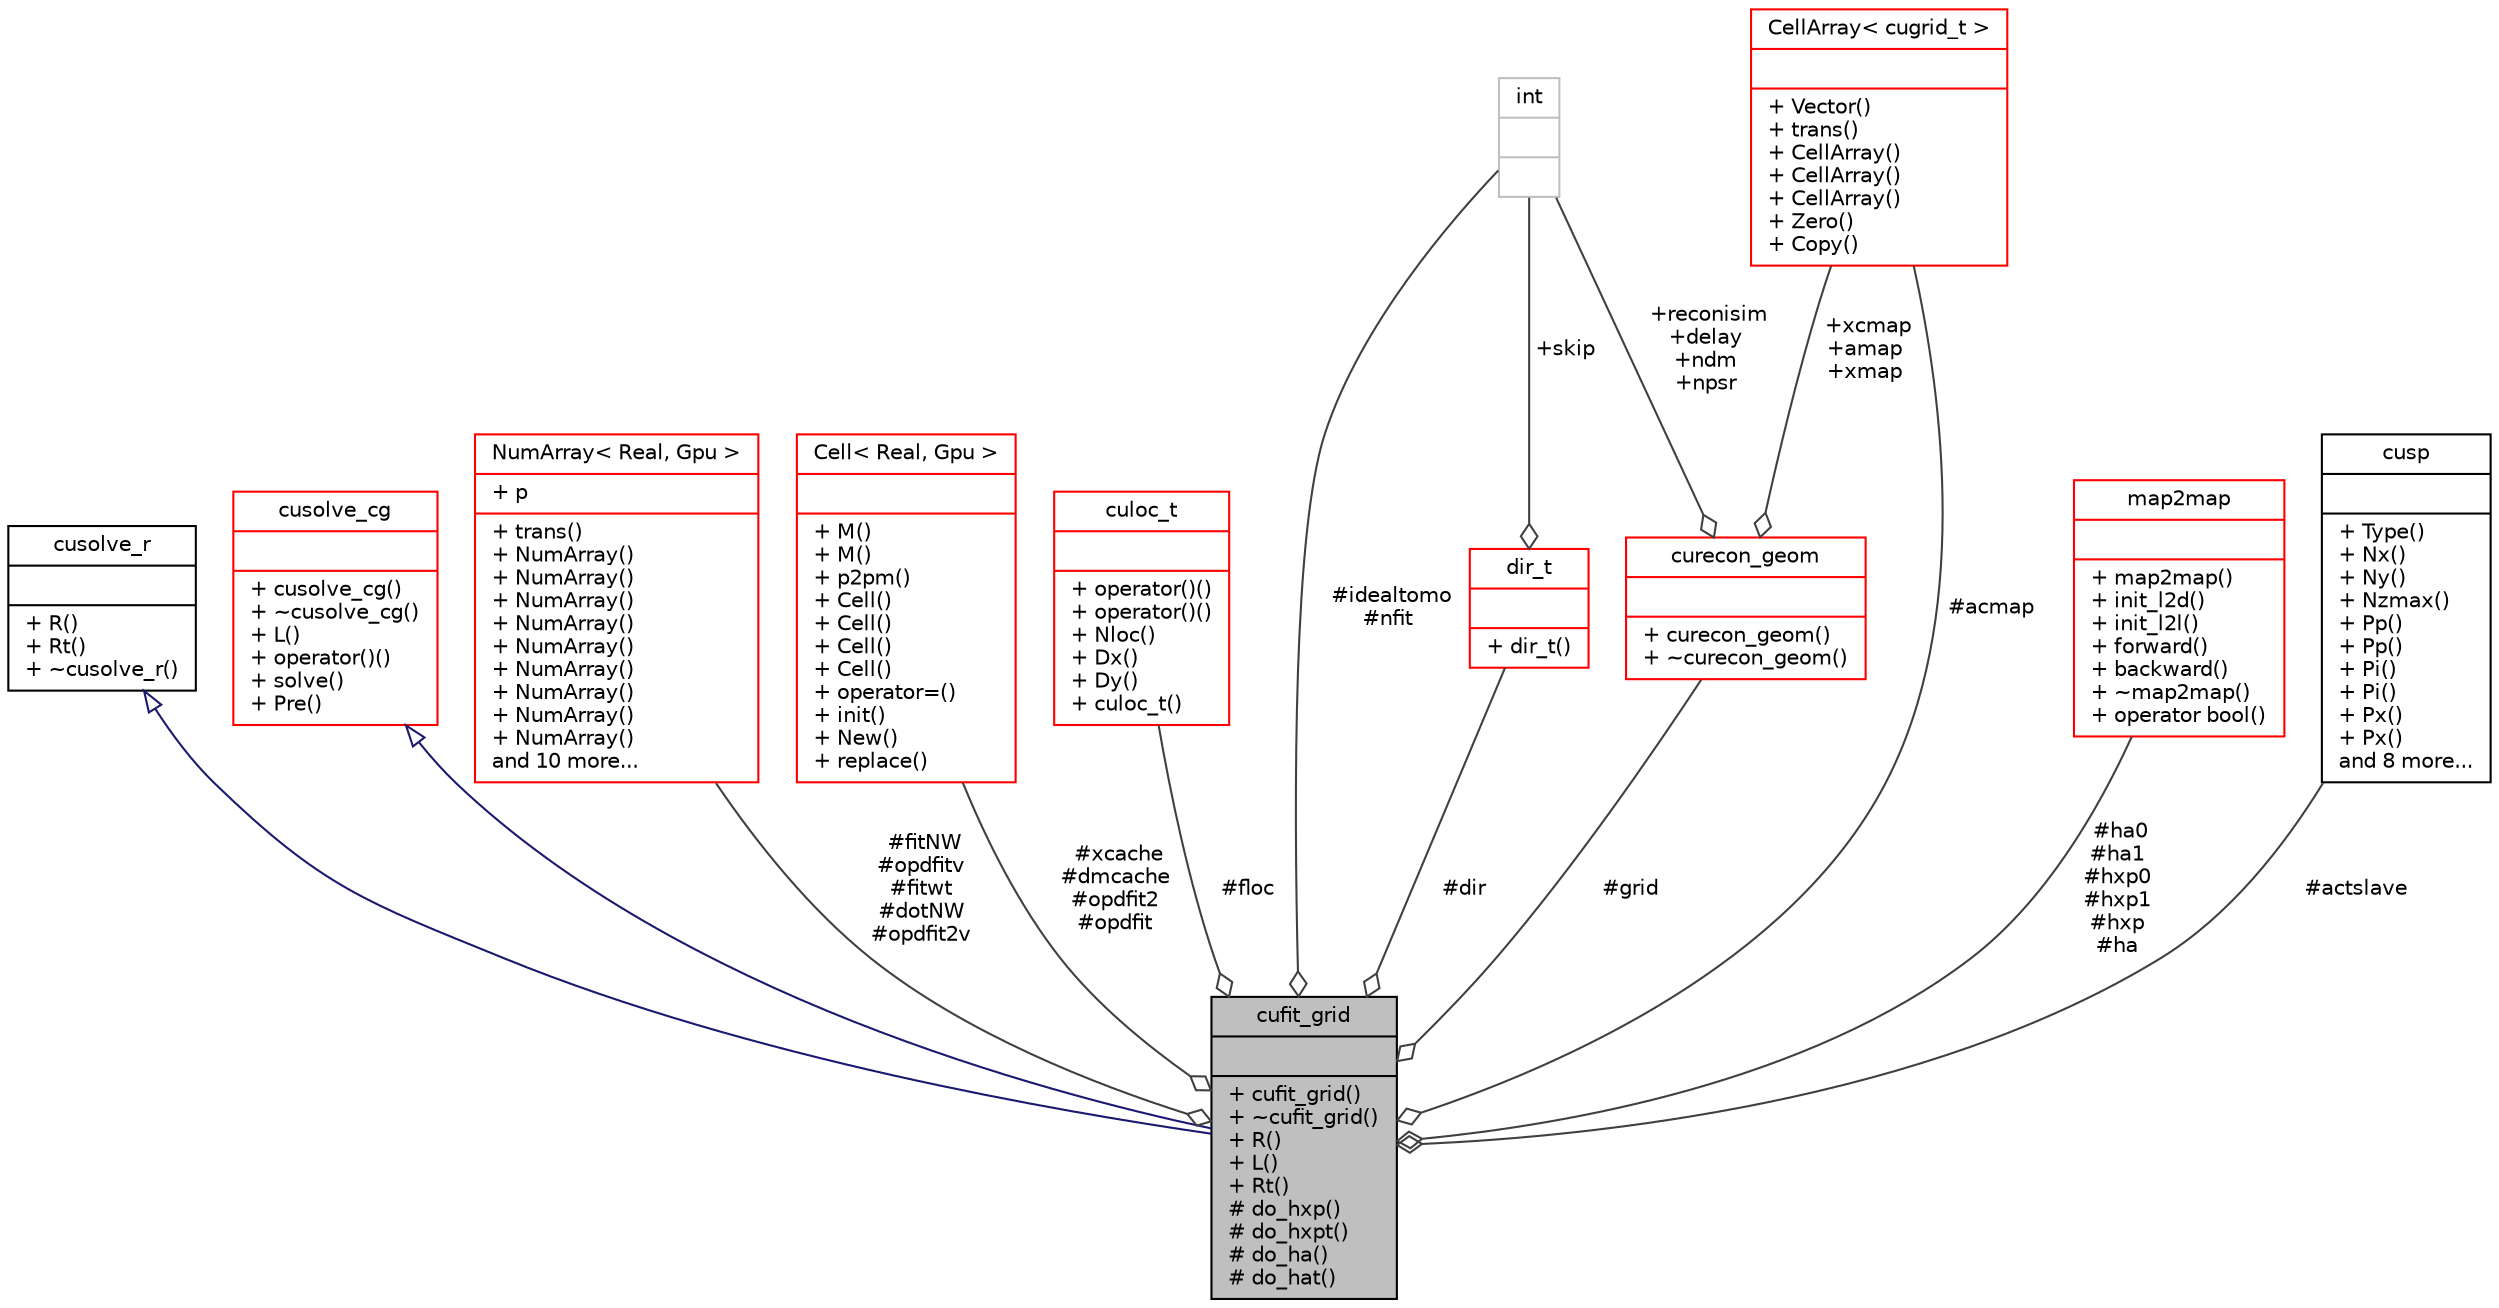 digraph "cufit_grid"
{
 // INTERACTIVE_SVG=YES
  bgcolor="transparent";
  edge [fontname="Helvetica",fontsize="10",labelfontname="Helvetica",labelfontsize="10"];
  node [fontname="Helvetica",fontsize="10",shape=record];
  Node5 [label="{cufit_grid\n||+ cufit_grid()\l+ ~cufit_grid()\l+ R()\l+ L()\l+ Rt()\l# do_hxp()\l# do_hxpt()\l# do_ha()\l# do_hat()\l}",height=0.2,width=0.4,color="black", fillcolor="grey75", style="filled", fontcolor="black"];
  Node6 -> Node5 [dir="back",color="midnightblue",fontsize="10",style="solid",arrowtail="onormal",fontname="Helvetica"];
  Node6 [label="{cusolve_r\n||+ R()\l+ Rt()\l+ ~cusolve_r()\l}",height=0.2,width=0.4,color="black",URL="$classcusolve__r.html"];
  Node7 -> Node5 [dir="back",color="midnightblue",fontsize="10",style="solid",arrowtail="onormal",fontname="Helvetica"];
  Node7 [label="{cusolve_cg\n||+ cusolve_cg()\l+ ~cusolve_cg()\l+ L()\l+ operator()()\l+ solve()\l+ Pre()\l}",height=0.2,width=0.4,color="red",URL="$classcusolve__cg.html"];
  Node11 -> Node5 [color="grey25",fontsize="10",style="solid",label=" #fitNW\n#opdfitv\n#fitwt\n#dotNW\n#opdfit2v" ,arrowhead="odiamond",fontname="Helvetica"];
  Node11 [label="{NumArray\< Real, Gpu \>\n|+ p\l|+ trans()\l+ NumArray()\l+ NumArray()\l+ NumArray()\l+ NumArray()\l+ NumArray()\l+ NumArray()\l+ NumArray()\l+ NumArray()\l+ NumArray()\land 10 more...\l}",height=0.2,width=0.4,color="red",URL="$class_num_array.html"];
  Node21 -> Node5 [color="grey25",fontsize="10",style="solid",label=" #xcache\n#dmcache\n#opdfit2\n#opdfit" ,arrowhead="odiamond",fontname="Helvetica"];
  Node21 [label="{Cell\< Real, Gpu \>\n||+ M()\l+ M()\l+ p2pm()\l+ Cell()\l+ Cell()\l+ Cell()\l+ Cell()\l+ operator=()\l+ init()\l+ New()\l+ replace()\l}",height=0.2,width=0.4,color="red",URL="$class_cell.html"];
  Node41 -> Node5 [color="grey25",fontsize="10",style="solid",label=" #floc" ,arrowhead="odiamond",fontname="Helvetica"];
  Node41 [label="{culoc_t\n||+ operator()()\l+ operator()()\l+ Nloc()\l+ Dx()\l+ Dy()\l+ culoc_t()\l}",height=0.2,width=0.4,color="red",URL="$classculoc__t.html"];
  Node43 -> Node5 [color="grey25",fontsize="10",style="solid",label=" #idealtomo\n#nfit" ,arrowhead="odiamond",fontname="Helvetica"];
  Node43 [label="{int\n||}",height=0.2,width=0.4,color="grey75"];
  Node44 -> Node5 [color="grey25",fontsize="10",style="solid",label=" #ha0\n#ha1\n#hxp0\n#hxp1\n#hxp\n#ha" ,arrowhead="odiamond",fontname="Helvetica"];
  Node44 [label="{map2map\n||+ map2map()\l+ init_l2d()\l+ init_l2l()\l+ forward()\l+ backward()\l+ ~map2map()\l+ operator bool()\l}",height=0.2,width=0.4,color="red",URL="$classmap2map.html"];
  Node45 -> Node5 [color="grey25",fontsize="10",style="solid",label=" #dir" ,arrowhead="odiamond",fontname="Helvetica"];
  Node45 [label="{dir_t\n||+ dir_t()\l}",height=0.2,width=0.4,color="red",URL="$structdir__t.html"];
  Node43 -> Node45 [color="grey25",fontsize="10",style="solid",label=" +skip" ,arrowhead="odiamond",fontname="Helvetica"];
  Node46 -> Node5 [color="grey25",fontsize="10",style="solid",label=" #acmap" ,arrowhead="odiamond",fontname="Helvetica"];
  Node46 [label="{CellArray\< cugrid_t \>\n||+ Vector()\l+ trans()\l+ CellArray()\l+ CellArray()\l+ CellArray()\l+ Zero()\l+ Copy()\l}",height=0.2,width=0.4,color="red",URL="$class_cell_array.html"];
  Node50 -> Node5 [color="grey25",fontsize="10",style="solid",label=" #grid" ,arrowhead="odiamond",fontname="Helvetica"];
  Node50 [label="{curecon_geom\n||+ curecon_geom()\l+ ~curecon_geom()\l}",height=0.2,width=0.4,color="red",URL="$classcurecon__geom.html"];
  Node43 -> Node50 [color="grey25",fontsize="10",style="solid",label=" +reconisim\n+delay\n+ndm\n+npsr" ,arrowhead="odiamond",fontname="Helvetica"];
  Node46 -> Node50 [color="grey25",fontsize="10",style="solid",label=" +xcmap\n+amap\n+xmap" ,arrowhead="odiamond",fontname="Helvetica"];
  Node52 -> Node5 [color="grey25",fontsize="10",style="solid",label=" #actslave" ,arrowhead="odiamond",fontname="Helvetica"];
  Node52 [label="{cusp\n||+ Type()\l+ Nx()\l+ Ny()\l+ Nzmax()\l+ Pp()\l+ Pp()\l+ Pi()\l+ Pi()\l+ Px()\l+ Px()\land 8 more...\l}",height=0.2,width=0.4,color="black",URL="$classcusp.html"];
}
